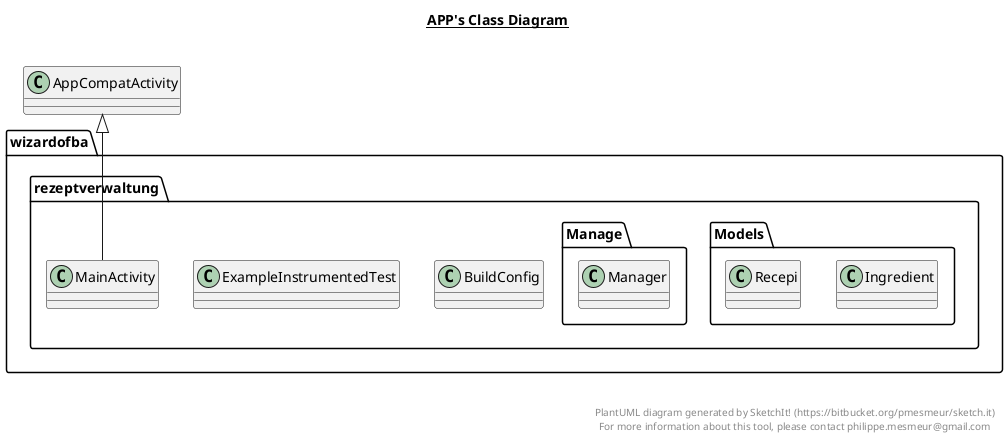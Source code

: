 @startuml

title __APP's Class Diagram__\n

  package wizardofba.rezeptverwaltung {
    class BuildConfig {
    }
  }
  

  package wizardofba.rezeptverwaltung {
    class ExampleInstrumentedTest {
    }
  }
  

  package wizardofba.rezeptverwaltung {
    package wizardofba.rezeptverwaltung.Models {
      class Ingredient {
      }
    }
  }
  

  package wizardofba.rezeptverwaltung {
    class MainActivity {
    }
  }
  

  package wizardofba.rezeptverwaltung {
    package wizardofba.rezeptverwaltung.Manage {
      class Manager {
      }
    }
  }
  

  package wizardofba.rezeptverwaltung {
    package wizardofba.rezeptverwaltung.Models {
      class Recepi {
      }
    }
  }
  

  MainActivity -up-|> AppCompatActivity


right footer


PlantUML diagram generated by SketchIt! (https://bitbucket.org/pmesmeur/sketch.it)
For more information about this tool, please contact philippe.mesmeur@gmail.com
endfooter

@enduml
